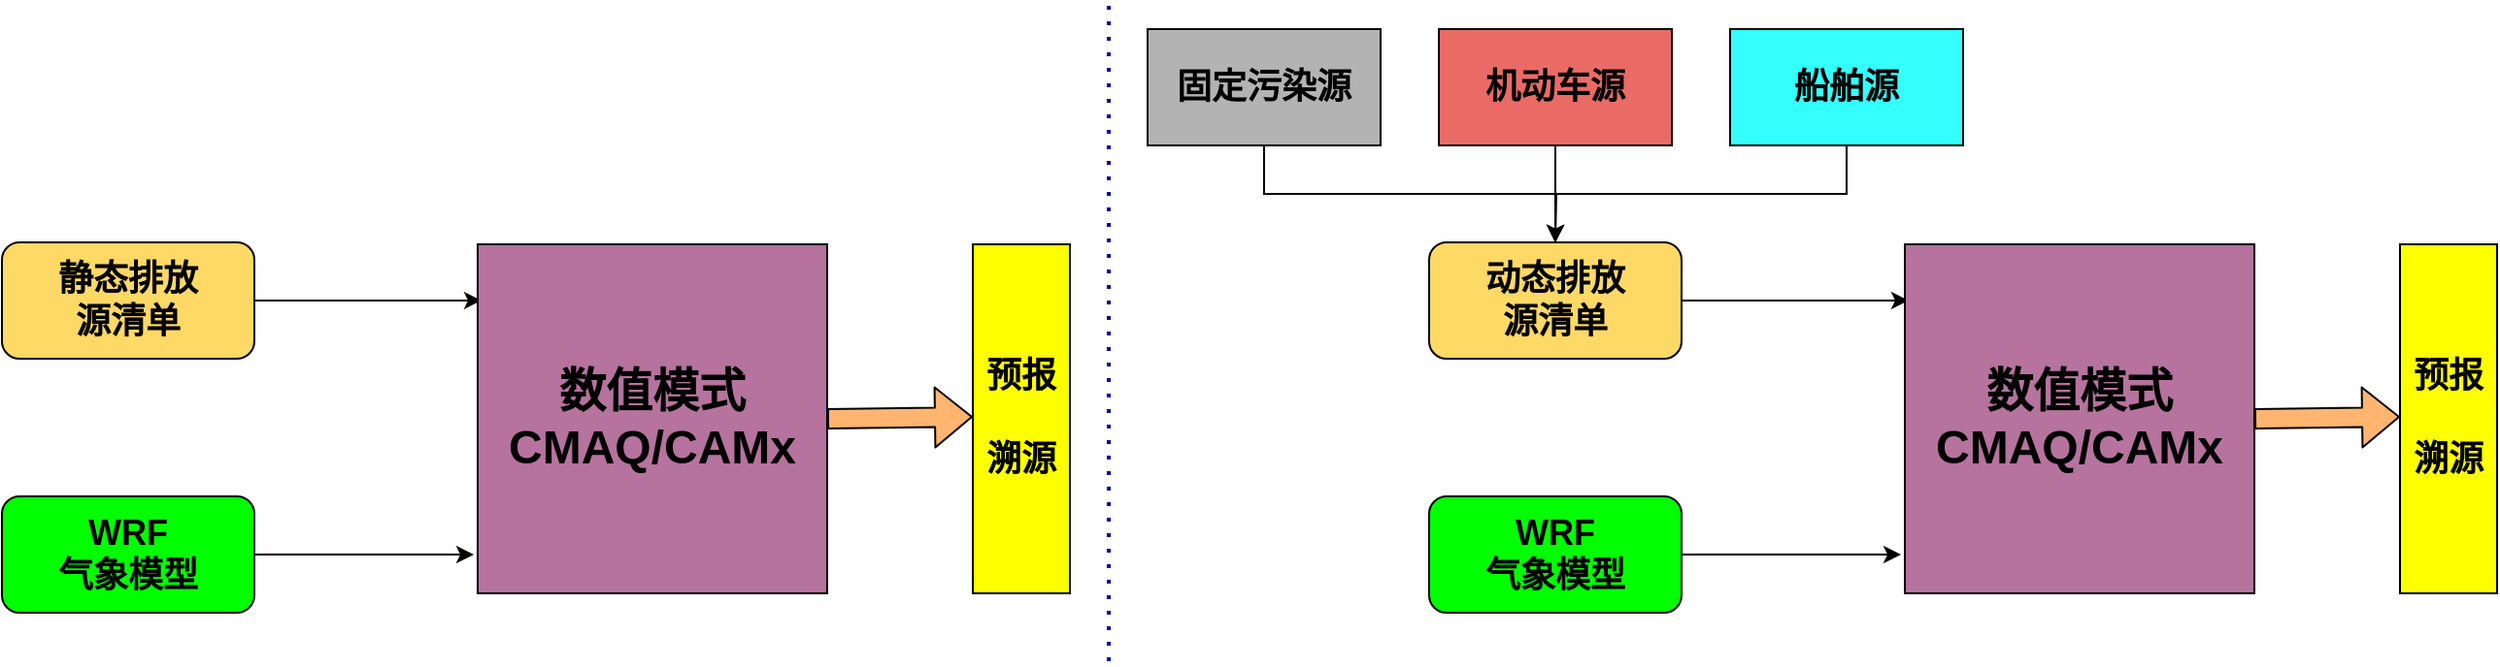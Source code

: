 <mxfile version="13.10.1" type="github">
  <diagram id="toPAOQZPl0oIFCjV4R8k" name="Page-1">
    <mxGraphModel dx="2409" dy="607" grid="1" gridSize="10" guides="1" tooltips="1" connect="1" arrows="1" fold="1" page="1" pageScale="1" pageWidth="1169" pageHeight="827" math="0" shadow="0">
      <root>
        <mxCell id="0" />
        <mxCell id="1" parent="0" />
        <mxCell id="B4uO9kgHyZsTL8DwEbhY-1" style="edgeStyle=orthogonalEdgeStyle;rounded=0;orthogonalLoop=1;jettySize=auto;html=1;exitX=1;exitY=0.5;exitDx=0;exitDy=0;entryX=0.011;entryY=0.161;entryDx=0;entryDy=0;entryPerimeter=0;" edge="1" parent="1" source="B4uO9kgHyZsTL8DwEbhY-2" target="B4uO9kgHyZsTL8DwEbhY-5">
          <mxGeometry relative="1" as="geometry">
            <mxPoint x="-325" y="445" as="targetPoint" />
          </mxGeometry>
        </mxCell>
        <mxCell id="B4uO9kgHyZsTL8DwEbhY-2" value="&lt;font style=&quot;font-size: 18px&quot;&gt;&lt;b&gt;静态&lt;/b&gt;&lt;b&gt;排放&lt;br&gt;源清单&lt;/b&gt;&lt;b&gt;&lt;br&gt;&lt;/b&gt;&lt;/font&gt;" style="rounded=1;whiteSpace=wrap;html=1;fillColor=#FFD966;" vertex="1" parent="1">
          <mxGeometry x="-570" y="414" width="130" height="60" as="geometry" />
        </mxCell>
        <mxCell id="B4uO9kgHyZsTL8DwEbhY-3" style="edgeStyle=orthogonalEdgeStyle;rounded=0;orthogonalLoop=1;jettySize=auto;html=1;exitX=1;exitY=0.5;exitDx=0;exitDy=0;entryX=-0.011;entryY=0.889;entryDx=0;entryDy=0;entryPerimeter=0;" edge="1" parent="1" source="B4uO9kgHyZsTL8DwEbhY-4" target="B4uO9kgHyZsTL8DwEbhY-5">
          <mxGeometry relative="1" as="geometry" />
        </mxCell>
        <mxCell id="B4uO9kgHyZsTL8DwEbhY-4" value="&lt;font style=&quot;font-size: 18px&quot;&gt;&lt;b&gt;WRF&lt;br&gt;&lt;/b&gt;&lt;b&gt;气象模型&lt;/b&gt;&lt;/font&gt;" style="rounded=1;whiteSpace=wrap;html=1;fillColor=#00FF00;" vertex="1" parent="1">
          <mxGeometry x="-570" y="545" width="130" height="60" as="geometry" />
        </mxCell>
        <mxCell id="B4uO9kgHyZsTL8DwEbhY-5" value="&lt;font style=&quot;font-size: 24px&quot;&gt;&lt;b&gt;数值模式&lt;br&gt;CMAQ/CAMx&lt;/b&gt;&lt;/font&gt;" style="whiteSpace=wrap;html=1;aspect=fixed;fillColor=#B5739D;" vertex="1" parent="1">
          <mxGeometry x="-325" y="415" width="180" height="180" as="geometry" />
        </mxCell>
        <mxCell id="B4uO9kgHyZsTL8DwEbhY-6" value="&lt;span style=&quot;font-size: 18px&quot;&gt;&lt;b&gt;预报&lt;br&gt;&lt;br&gt;&lt;/b&gt;&lt;/span&gt;&lt;font style=&quot;font-size: 18px&quot;&gt;&lt;b&gt;溯源&lt;/b&gt;&lt;/font&gt;" style="rounded=0;whiteSpace=wrap;html=1;fillColor=#FFFF00;" vertex="1" parent="1">
          <mxGeometry x="-70" y="415" width="50" height="180" as="geometry" />
        </mxCell>
        <mxCell id="B4uO9kgHyZsTL8DwEbhY-7" value="" style="shape=flexArrow;endArrow=classic;html=1;entryX=0;entryY=0.55;entryDx=0;entryDy=0;entryPerimeter=0;fillColor=#FFB570;" edge="1" parent="1">
          <mxGeometry width="50" height="50" relative="1" as="geometry">
            <mxPoint x="-145" y="505" as="sourcePoint" />
            <mxPoint x="-70" y="504" as="targetPoint" />
          </mxGeometry>
        </mxCell>
        <mxCell id="B4uO9kgHyZsTL8DwEbhY-8" style="edgeStyle=orthogonalEdgeStyle;rounded=0;orthogonalLoop=1;jettySize=auto;html=1;exitX=1;exitY=0.5;exitDx=0;exitDy=0;entryX=0.011;entryY=0.161;entryDx=0;entryDy=0;entryPerimeter=0;" edge="1" parent="1" source="B4uO9kgHyZsTL8DwEbhY-9" target="B4uO9kgHyZsTL8DwEbhY-12">
          <mxGeometry relative="1" as="geometry">
            <mxPoint x="410" y="445" as="targetPoint" />
          </mxGeometry>
        </mxCell>
        <mxCell id="B4uO9kgHyZsTL8DwEbhY-9" value="&lt;font style=&quot;font-size: 18px&quot;&gt;&lt;b&gt;动态&lt;/b&gt;&lt;b&gt;排放&lt;br&gt;源清单&lt;/b&gt;&lt;b&gt;&lt;br&gt;&lt;/b&gt;&lt;/font&gt;" style="rounded=1;whiteSpace=wrap;html=1;fillColor=#FFD966;" vertex="1" parent="1">
          <mxGeometry x="165" y="414" width="130" height="60" as="geometry" />
        </mxCell>
        <mxCell id="B4uO9kgHyZsTL8DwEbhY-10" style="edgeStyle=orthogonalEdgeStyle;rounded=0;orthogonalLoop=1;jettySize=auto;html=1;exitX=1;exitY=0.5;exitDx=0;exitDy=0;entryX=-0.011;entryY=0.889;entryDx=0;entryDy=0;entryPerimeter=0;" edge="1" parent="1" source="B4uO9kgHyZsTL8DwEbhY-11" target="B4uO9kgHyZsTL8DwEbhY-12">
          <mxGeometry relative="1" as="geometry" />
        </mxCell>
        <mxCell id="B4uO9kgHyZsTL8DwEbhY-11" value="&lt;font style=&quot;font-size: 18px&quot;&gt;&lt;b&gt;WRF&lt;br&gt;&lt;/b&gt;&lt;b&gt;气象模型&lt;/b&gt;&lt;/font&gt;" style="rounded=1;whiteSpace=wrap;html=1;fillColor=#00FF00;" vertex="1" parent="1">
          <mxGeometry x="165" y="545" width="130" height="60" as="geometry" />
        </mxCell>
        <mxCell id="B4uO9kgHyZsTL8DwEbhY-12" value="&lt;font style=&quot;font-size: 24px&quot;&gt;&lt;b&gt;数值模式&lt;br&gt;CMAQ/CAMx&lt;/b&gt;&lt;/font&gt;" style="whiteSpace=wrap;html=1;aspect=fixed;fillColor=#B5739D;" vertex="1" parent="1">
          <mxGeometry x="410" y="415" width="180" height="180" as="geometry" />
        </mxCell>
        <mxCell id="B4uO9kgHyZsTL8DwEbhY-13" value="&lt;span style=&quot;font-size: 18px&quot;&gt;&lt;b&gt;预报&lt;br&gt;&lt;br&gt;&lt;/b&gt;&lt;/span&gt;&lt;font style=&quot;font-size: 18px&quot;&gt;&lt;b&gt;溯源&lt;/b&gt;&lt;/font&gt;" style="rounded=0;whiteSpace=wrap;html=1;fillColor=#FFFF00;" vertex="1" parent="1">
          <mxGeometry x="665" y="415" width="50" height="180" as="geometry" />
        </mxCell>
        <mxCell id="B4uO9kgHyZsTL8DwEbhY-14" value="" style="shape=flexArrow;endArrow=classic;html=1;entryX=0;entryY=0.55;entryDx=0;entryDy=0;entryPerimeter=0;fillColor=#FFB570;" edge="1" parent="1">
          <mxGeometry width="50" height="50" relative="1" as="geometry">
            <mxPoint x="590" y="505" as="sourcePoint" />
            <mxPoint x="665" y="504" as="targetPoint" />
          </mxGeometry>
        </mxCell>
        <mxCell id="B4uO9kgHyZsTL8DwEbhY-15" style="edgeStyle=orthogonalEdgeStyle;rounded=0;orthogonalLoop=1;jettySize=auto;html=1;exitX=0.5;exitY=1;exitDx=0;exitDy=0;entryX=0.5;entryY=0;entryDx=0;entryDy=0;" edge="1" parent="1" source="B4uO9kgHyZsTL8DwEbhY-16" target="B4uO9kgHyZsTL8DwEbhY-9">
          <mxGeometry relative="1" as="geometry" />
        </mxCell>
        <mxCell id="B4uO9kgHyZsTL8DwEbhY-16" value="&lt;b&gt;&lt;font style=&quot;font-size: 18px&quot;&gt;固定污染源&lt;/font&gt;&lt;/b&gt;" style="rounded=0;whiteSpace=wrap;html=1;fillColor=#B3B3B3;" vertex="1" parent="1">
          <mxGeometry x="20" y="304" width="120" height="60" as="geometry" />
        </mxCell>
        <mxCell id="B4uO9kgHyZsTL8DwEbhY-17" style="edgeStyle=orthogonalEdgeStyle;rounded=0;orthogonalLoop=1;jettySize=auto;html=1;exitX=0.5;exitY=1;exitDx=0;exitDy=0;" edge="1" parent="1" source="B4uO9kgHyZsTL8DwEbhY-18">
          <mxGeometry relative="1" as="geometry">
            <mxPoint x="230" y="414" as="targetPoint" />
          </mxGeometry>
        </mxCell>
        <mxCell id="B4uO9kgHyZsTL8DwEbhY-18" value="&lt;font style=&quot;font-size: 18px&quot;&gt;&lt;b&gt;机动车源&lt;/b&gt;&lt;/font&gt;" style="rounded=0;whiteSpace=wrap;html=1;fillColor=#EA6B66;" vertex="1" parent="1">
          <mxGeometry x="170" y="304" width="120" height="60" as="geometry" />
        </mxCell>
        <mxCell id="B4uO9kgHyZsTL8DwEbhY-19" style="edgeStyle=orthogonalEdgeStyle;rounded=0;orthogonalLoop=1;jettySize=auto;html=1;exitX=0.5;exitY=1;exitDx=0;exitDy=0;" edge="1" parent="1" source="B4uO9kgHyZsTL8DwEbhY-20">
          <mxGeometry relative="1" as="geometry">
            <mxPoint x="230" y="414" as="targetPoint" />
          </mxGeometry>
        </mxCell>
        <mxCell id="B4uO9kgHyZsTL8DwEbhY-20" value="&lt;font style=&quot;font-size: 18px&quot;&gt;&lt;b&gt;船舶源&lt;/b&gt;&lt;/font&gt;" style="rounded=0;whiteSpace=wrap;html=1;fillColor=#33FFFF;" vertex="1" parent="1">
          <mxGeometry x="320" y="304" width="120" height="60" as="geometry" />
        </mxCell>
        <mxCell id="B4uO9kgHyZsTL8DwEbhY-22" value="" style="endArrow=none;dashed=1;html=1;dashPattern=1 3;strokeWidth=2;strokeColor=#000099;" edge="1" parent="1">
          <mxGeometry width="50" height="50" relative="1" as="geometry">
            <mxPoint y="630" as="sourcePoint" />
            <mxPoint y="290" as="targetPoint" />
          </mxGeometry>
        </mxCell>
      </root>
    </mxGraphModel>
  </diagram>
</mxfile>
